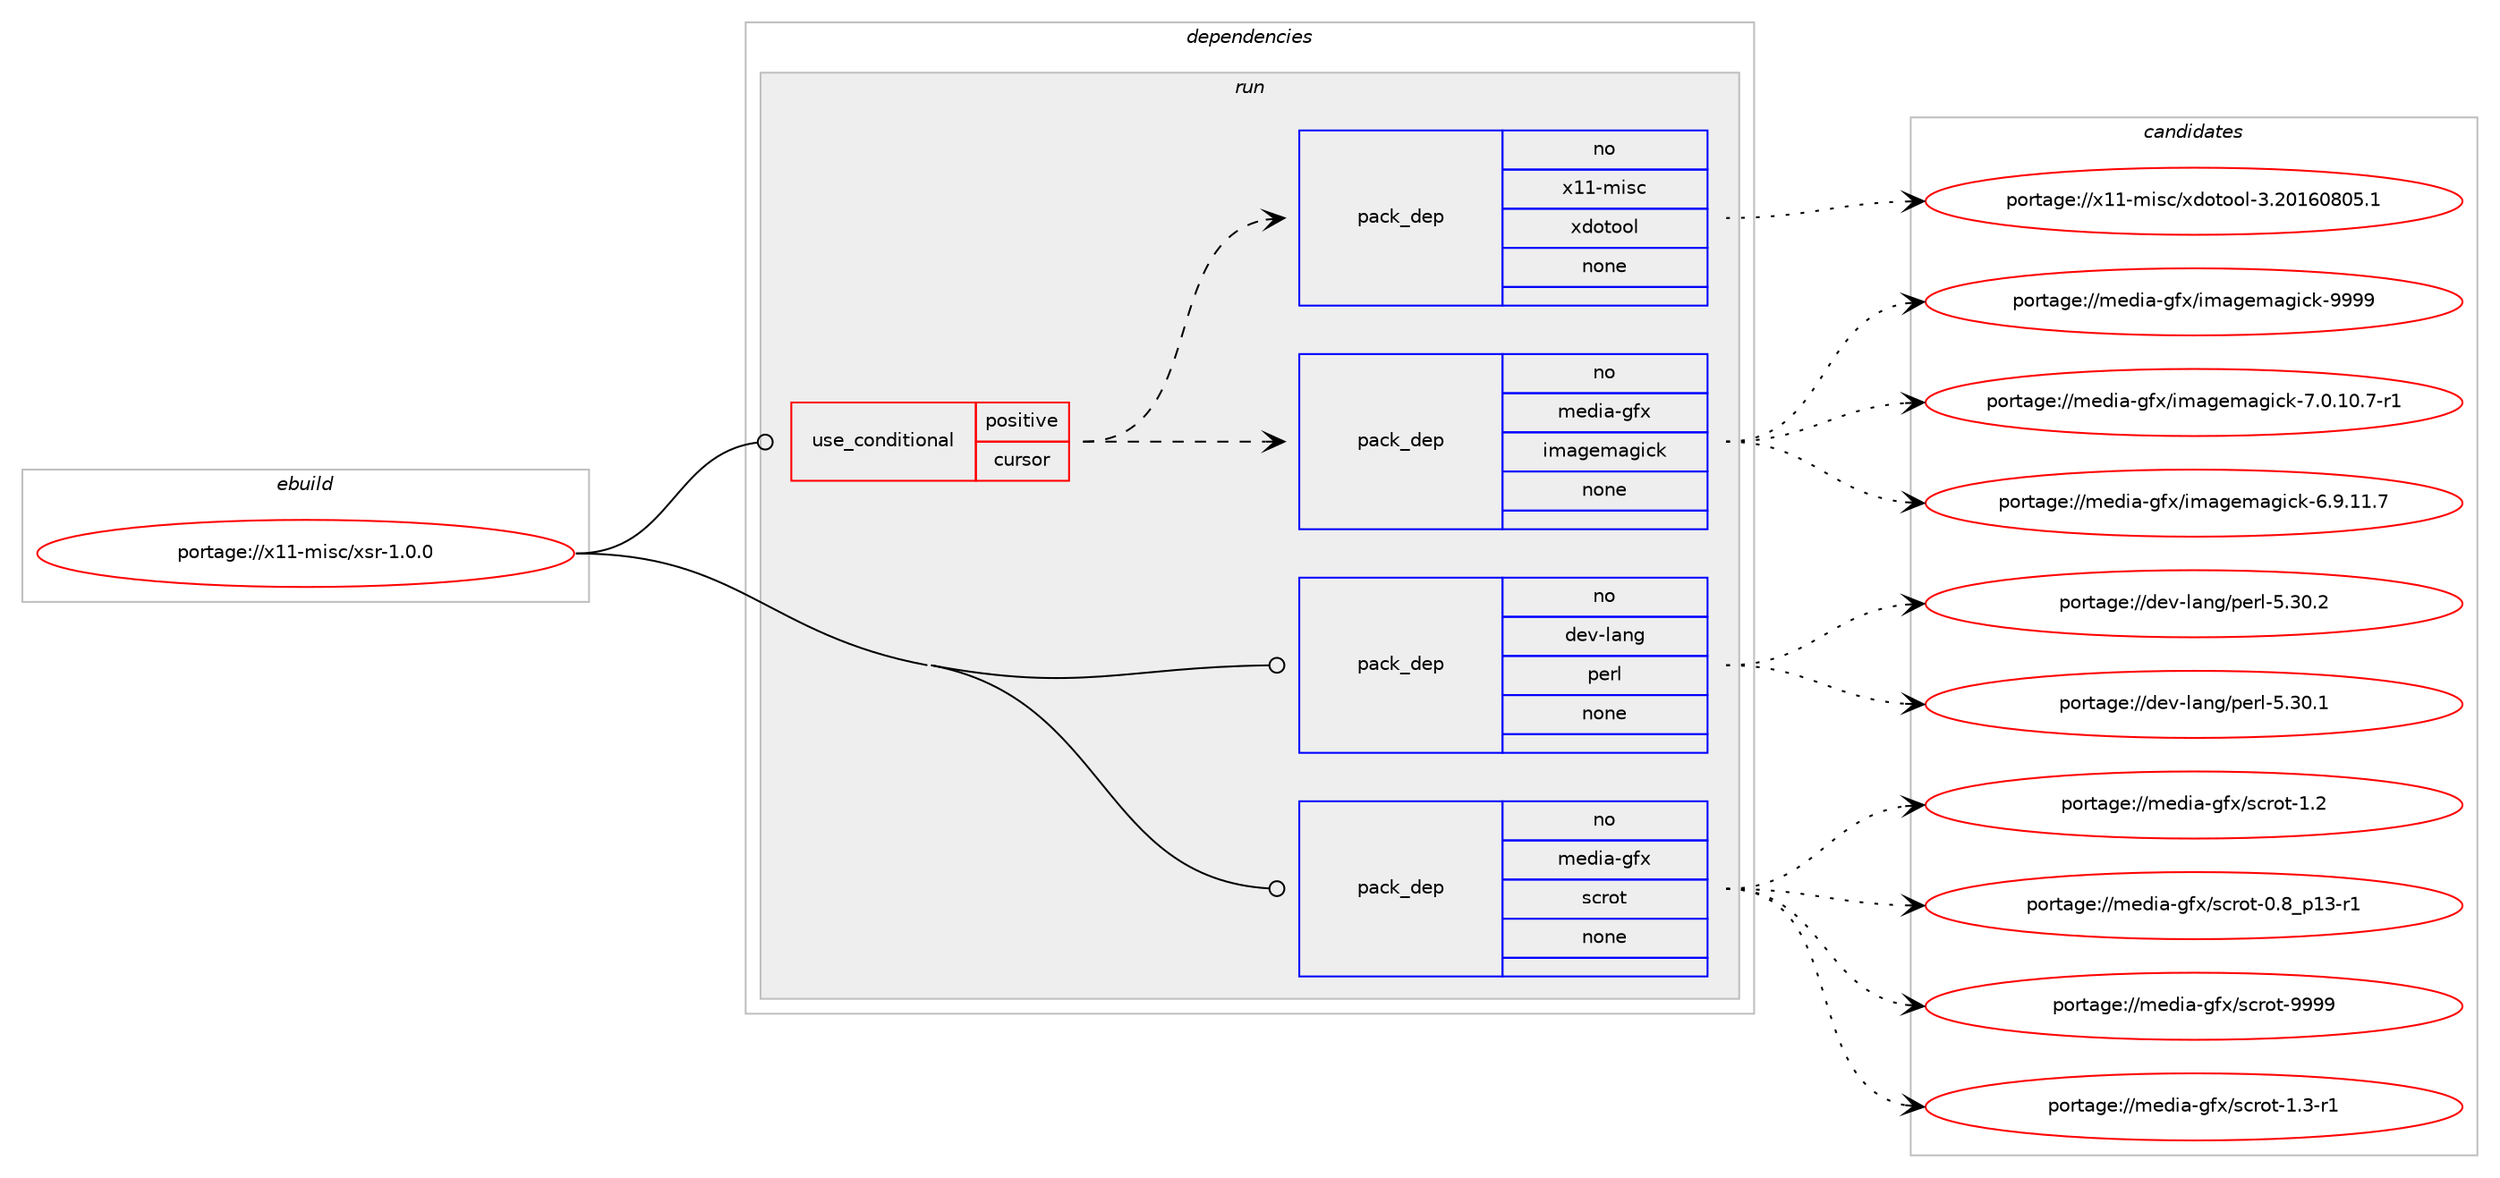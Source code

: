 digraph prolog {

# *************
# Graph options
# *************

newrank=true;
concentrate=true;
compound=true;
graph [rankdir=LR,fontname=Helvetica,fontsize=10,ranksep=1.5];#, ranksep=2.5, nodesep=0.2];
edge  [arrowhead=vee];
node  [fontname=Helvetica,fontsize=10];

# **********
# The ebuild
# **********

subgraph cluster_leftcol {
color=gray;
rank=same;
label=<<i>ebuild</i>>;
id [label="portage://x11-misc/xsr-1.0.0", color=red, width=4, href="../x11-misc/xsr-1.0.0.svg"];
}

# ****************
# The dependencies
# ****************

subgraph cluster_midcol {
color=gray;
label=<<i>dependencies</i>>;
subgraph cluster_compile {
fillcolor="#eeeeee";
style=filled;
label=<<i>compile</i>>;
}
subgraph cluster_compileandrun {
fillcolor="#eeeeee";
style=filled;
label=<<i>compile and run</i>>;
}
subgraph cluster_run {
fillcolor="#eeeeee";
style=filled;
label=<<i>run</i>>;
subgraph cond197 {
dependency1718 [label=<<TABLE BORDER="0" CELLBORDER="1" CELLSPACING="0" CELLPADDING="4"><TR><TD ROWSPAN="3" CELLPADDING="10">use_conditional</TD></TR><TR><TD>positive</TD></TR><TR><TD>cursor</TD></TR></TABLE>>, shape=none, color=red];
subgraph pack1503 {
dependency1719 [label=<<TABLE BORDER="0" CELLBORDER="1" CELLSPACING="0" CELLPADDING="4" WIDTH="220"><TR><TD ROWSPAN="6" CELLPADDING="30">pack_dep</TD></TR><TR><TD WIDTH="110">no</TD></TR><TR><TD>media-gfx</TD></TR><TR><TD>imagemagick</TD></TR><TR><TD>none</TD></TR><TR><TD></TD></TR></TABLE>>, shape=none, color=blue];
}
dependency1718:e -> dependency1719:w [weight=20,style="dashed",arrowhead="vee"];
subgraph pack1504 {
dependency1720 [label=<<TABLE BORDER="0" CELLBORDER="1" CELLSPACING="0" CELLPADDING="4" WIDTH="220"><TR><TD ROWSPAN="6" CELLPADDING="30">pack_dep</TD></TR><TR><TD WIDTH="110">no</TD></TR><TR><TD>x11-misc</TD></TR><TR><TD>xdotool</TD></TR><TR><TD>none</TD></TR><TR><TD></TD></TR></TABLE>>, shape=none, color=blue];
}
dependency1718:e -> dependency1720:w [weight=20,style="dashed",arrowhead="vee"];
}
id:e -> dependency1718:w [weight=20,style="solid",arrowhead="odot"];
subgraph pack1505 {
dependency1721 [label=<<TABLE BORDER="0" CELLBORDER="1" CELLSPACING="0" CELLPADDING="4" WIDTH="220"><TR><TD ROWSPAN="6" CELLPADDING="30">pack_dep</TD></TR><TR><TD WIDTH="110">no</TD></TR><TR><TD>dev-lang</TD></TR><TR><TD>perl</TD></TR><TR><TD>none</TD></TR><TR><TD></TD></TR></TABLE>>, shape=none, color=blue];
}
id:e -> dependency1721:w [weight=20,style="solid",arrowhead="odot"];
subgraph pack1506 {
dependency1722 [label=<<TABLE BORDER="0" CELLBORDER="1" CELLSPACING="0" CELLPADDING="4" WIDTH="220"><TR><TD ROWSPAN="6" CELLPADDING="30">pack_dep</TD></TR><TR><TD WIDTH="110">no</TD></TR><TR><TD>media-gfx</TD></TR><TR><TD>scrot</TD></TR><TR><TD>none</TD></TR><TR><TD></TD></TR></TABLE>>, shape=none, color=blue];
}
id:e -> dependency1722:w [weight=20,style="solid",arrowhead="odot"];
}
}

# **************
# The candidates
# **************

subgraph cluster_choices {
rank=same;
color=gray;
label=<<i>candidates</i>>;

subgraph choice1503 {
color=black;
nodesep=1;
choice1091011001059745103102120471051099710310110997103105991074557575757 [label="portage://media-gfx/imagemagick-9999", color=red, width=4,href="../media-gfx/imagemagick-9999.svg"];
choice1091011001059745103102120471051099710310110997103105991074555464846494846554511449 [label="portage://media-gfx/imagemagick-7.0.10.7-r1", color=red, width=4,href="../media-gfx/imagemagick-7.0.10.7-r1.svg"];
choice109101100105974510310212047105109971031011099710310599107455446574649494655 [label="portage://media-gfx/imagemagick-6.9.11.7", color=red, width=4,href="../media-gfx/imagemagick-6.9.11.7.svg"];
dependency1719:e -> choice1091011001059745103102120471051099710310110997103105991074557575757:w [style=dotted,weight="100"];
dependency1719:e -> choice1091011001059745103102120471051099710310110997103105991074555464846494846554511449:w [style=dotted,weight="100"];
dependency1719:e -> choice109101100105974510310212047105109971031011099710310599107455446574649494655:w [style=dotted,weight="100"];
}
subgraph choice1504 {
color=black;
nodesep=1;
choice120494945109105115994712010011111611111110845514650484954485648534649 [label="portage://x11-misc/xdotool-3.20160805.1", color=red, width=4,href="../x11-misc/xdotool-3.20160805.1.svg"];
dependency1720:e -> choice120494945109105115994712010011111611111110845514650484954485648534649:w [style=dotted,weight="100"];
}
subgraph choice1505 {
color=black;
nodesep=1;
choice10010111845108971101034711210111410845534651484650 [label="portage://dev-lang/perl-5.30.2", color=red, width=4,href="../dev-lang/perl-5.30.2.svg"];
choice10010111845108971101034711210111410845534651484649 [label="portage://dev-lang/perl-5.30.1", color=red, width=4,href="../dev-lang/perl-5.30.1.svg"];
dependency1721:e -> choice10010111845108971101034711210111410845534651484650:w [style=dotted,weight="100"];
dependency1721:e -> choice10010111845108971101034711210111410845534651484649:w [style=dotted,weight="100"];
}
subgraph choice1506 {
color=black;
nodesep=1;
choice109101100105974510310212047115991141111164557575757 [label="portage://media-gfx/scrot-9999", color=red, width=4,href="../media-gfx/scrot-9999.svg"];
choice10910110010597451031021204711599114111116454946514511449 [label="portage://media-gfx/scrot-1.3-r1", color=red, width=4,href="../media-gfx/scrot-1.3-r1.svg"];
choice1091011001059745103102120471159911411111645494650 [label="portage://media-gfx/scrot-1.2", color=red, width=4,href="../media-gfx/scrot-1.2.svg"];
choice10910110010597451031021204711599114111116454846569511249514511449 [label="portage://media-gfx/scrot-0.8_p13-r1", color=red, width=4,href="../media-gfx/scrot-0.8_p13-r1.svg"];
dependency1722:e -> choice109101100105974510310212047115991141111164557575757:w [style=dotted,weight="100"];
dependency1722:e -> choice10910110010597451031021204711599114111116454946514511449:w [style=dotted,weight="100"];
dependency1722:e -> choice1091011001059745103102120471159911411111645494650:w [style=dotted,weight="100"];
dependency1722:e -> choice10910110010597451031021204711599114111116454846569511249514511449:w [style=dotted,weight="100"];
}
}

}
